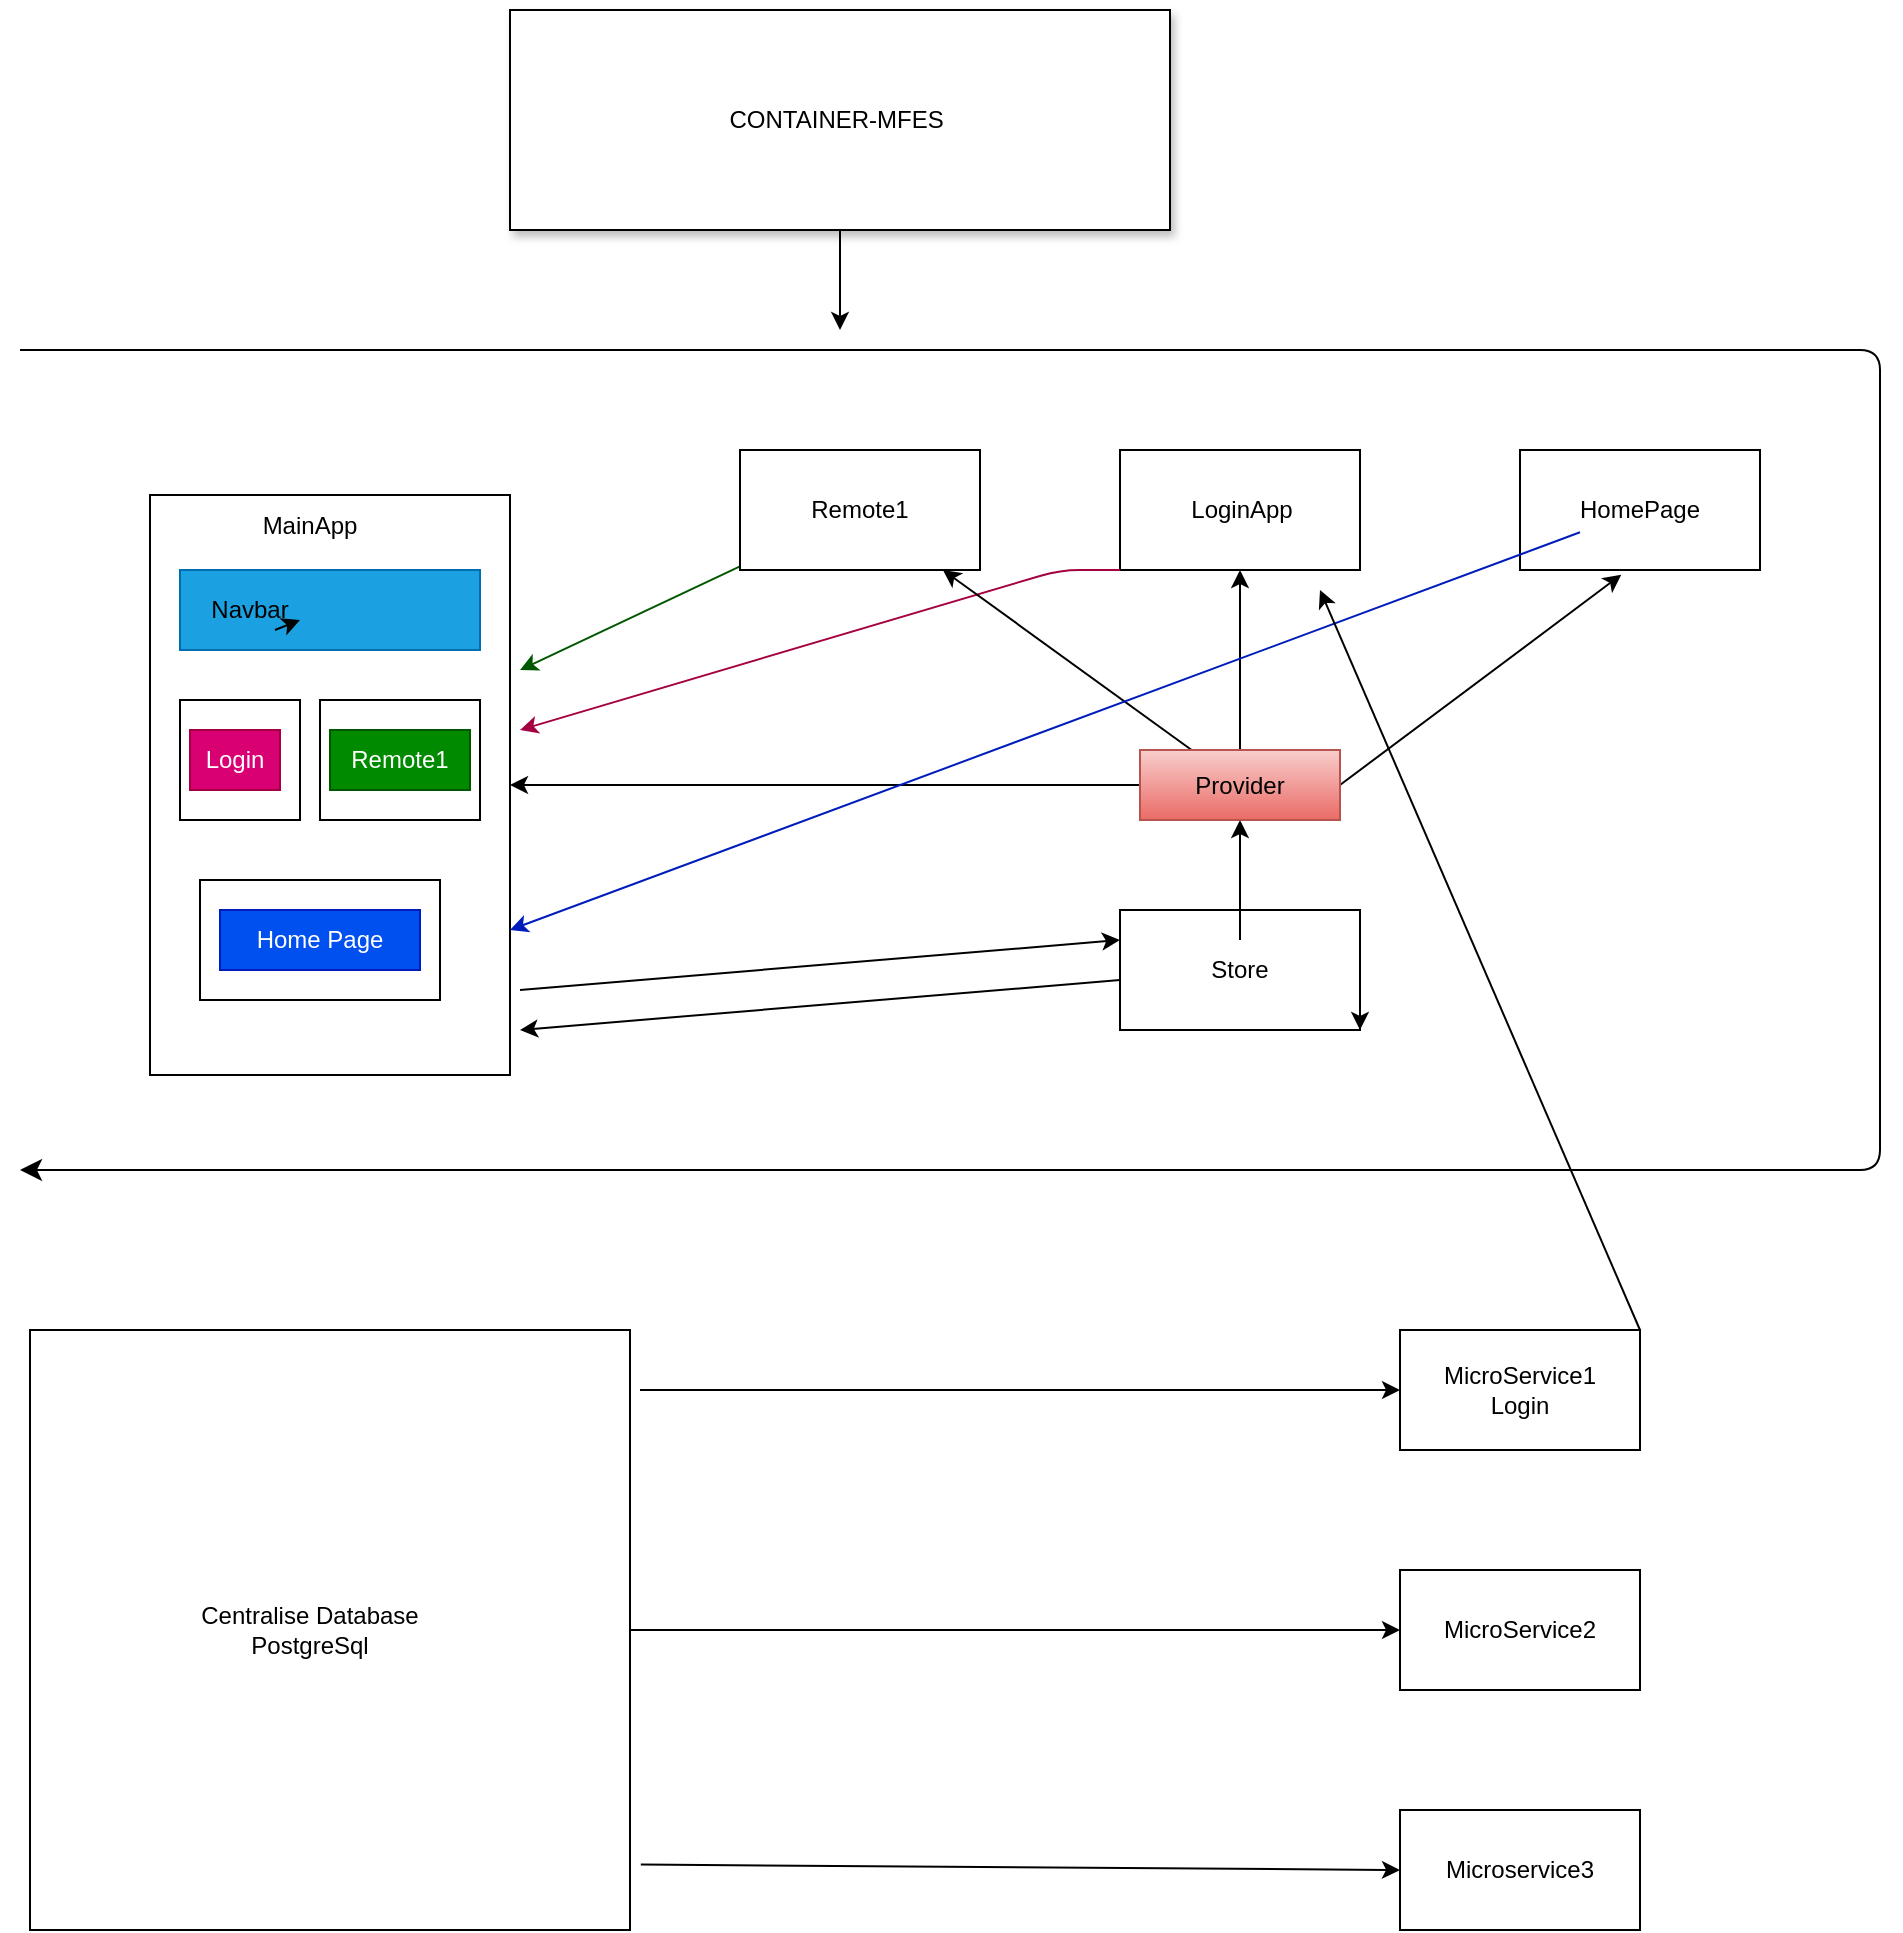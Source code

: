 <mxfile>
    <diagram id="sfSmC8WqF0x7chEFZ31b" name="Page-1">
        <mxGraphModel dx="1828" dy="1622" grid="1" gridSize="10" guides="1" tooltips="1" connect="1" arrows="1" fold="1" page="1" pageScale="1" pageWidth="850" pageHeight="1100" math="0" shadow="0">
            <root>
                <mxCell id="0"/>
                <mxCell id="1" parent="0"/>
                <mxCell id="51" style="edgeStyle=none;html=1;entryX=0;entryY=0.25;entryDx=0;entryDy=0;" parent="1" target="4" edge="1">
                    <mxGeometry relative="1" as="geometry">
                        <mxPoint x="250" y="390" as="sourcePoint"/>
                    </mxGeometry>
                </mxCell>
                <mxCell id="2" value="" style="whiteSpace=wrap;html=1;" parent="1" vertex="1">
                    <mxGeometry x="65" y="142.5" width="180" height="290" as="geometry"/>
                </mxCell>
                <mxCell id="3" value="MainApp" style="text;strokeColor=none;align=center;fillColor=none;html=1;verticalAlign=middle;whiteSpace=wrap;rounded=0;" parent="1" vertex="1">
                    <mxGeometry x="115" y="142.5" width="60" height="30" as="geometry"/>
                </mxCell>
                <mxCell id="47" style="edgeStyle=none;html=1;" parent="1" source="4" edge="1">
                    <mxGeometry relative="1" as="geometry">
                        <mxPoint x="250" y="410" as="targetPoint"/>
                    </mxGeometry>
                </mxCell>
                <mxCell id="4" value="" style="whiteSpace=wrap;html=1;" parent="1" vertex="1">
                    <mxGeometry x="550" y="350" width="120" height="60" as="geometry"/>
                </mxCell>
                <mxCell id="14" value="" style="edgeStyle=none;html=1;" parent="1" source="5" target="13" edge="1">
                    <mxGeometry relative="1" as="geometry"/>
                </mxCell>
                <mxCell id="30" style="edgeStyle=none;html=1;entryX=0.422;entryY=1.039;entryDx=0;entryDy=0;entryPerimeter=0;exitX=1;exitY=0.5;exitDx=0;exitDy=0;" parent="1" source="13" target="31" edge="1">
                    <mxGeometry relative="1" as="geometry">
                        <mxPoint x="791.088" y="220" as="targetPoint"/>
                    </mxGeometry>
                </mxCell>
                <mxCell id="5" value="Store" style="text;strokeColor=none;align=center;fillColor=none;html=1;verticalAlign=middle;whiteSpace=wrap;rounded=0;" parent="1" vertex="1">
                    <mxGeometry x="580" y="365" width="60" height="30" as="geometry"/>
                </mxCell>
                <mxCell id="42" value="" style="edgeStyle=none;html=1;fillColor=#008a00;strokeColor=#005700;" parent="1" source="6" edge="1">
                    <mxGeometry relative="1" as="geometry">
                        <mxPoint x="250" y="230" as="targetPoint"/>
                    </mxGeometry>
                </mxCell>
                <mxCell id="6" value="" style="whiteSpace=wrap;html=1;" parent="1" vertex="1">
                    <mxGeometry x="360" y="120" width="120" height="60" as="geometry"/>
                </mxCell>
                <mxCell id="7" value="Remote1" style="text;strokeColor=none;align=center;fillColor=none;html=1;verticalAlign=middle;whiteSpace=wrap;rounded=0;" parent="1" vertex="1">
                    <mxGeometry x="390" y="135" width="60" height="30" as="geometry"/>
                </mxCell>
                <mxCell id="9" value="" style="whiteSpace=wrap;html=1;" parent="1" vertex="1">
                    <mxGeometry x="550" y="120" width="120" height="60" as="geometry"/>
                </mxCell>
                <mxCell id="43" value="" style="edgeStyle=none;html=1;fillColor=#d80073;strokeColor=#A50040;" parent="1" edge="1">
                    <mxGeometry relative="1" as="geometry">
                        <mxPoint x="550" y="180" as="sourcePoint"/>
                        <mxPoint x="250" y="260" as="targetPoint"/>
                        <Array as="points">
                            <mxPoint x="520" y="180"/>
                        </Array>
                    </mxGeometry>
                </mxCell>
                <mxCell id="10" value="LoginApp" style="text;strokeColor=none;align=center;fillColor=none;html=1;verticalAlign=middle;whiteSpace=wrap;rounded=0;" parent="1" vertex="1">
                    <mxGeometry x="581" y="135" width="60" height="30" as="geometry"/>
                </mxCell>
                <mxCell id="15" value="" style="edgeStyle=none;html=1;" parent="1" source="13" target="6" edge="1">
                    <mxGeometry relative="1" as="geometry"/>
                </mxCell>
                <mxCell id="16" style="edgeStyle=none;html=1;entryX=0.5;entryY=1;entryDx=0;entryDy=0;" parent="1" source="13" target="9" edge="1">
                    <mxGeometry relative="1" as="geometry"/>
                </mxCell>
                <mxCell id="21" value="" style="edgeStyle=none;html=1;" parent="1" source="13" target="2" edge="1">
                    <mxGeometry relative="1" as="geometry">
                        <mxPoint x="270" y="190" as="targetPoint"/>
                    </mxGeometry>
                </mxCell>
                <mxCell id="13" value="Provider" style="text;strokeColor=#b85450;align=center;fillColor=#f8cecc;html=1;verticalAlign=middle;whiteSpace=wrap;rounded=0;gradientColor=#ea6b66;" parent="1" vertex="1">
                    <mxGeometry x="560" y="270" width="100" height="35" as="geometry"/>
                </mxCell>
                <mxCell id="23" value="" style="whiteSpace=wrap;html=1;fillColor=#1ba1e2;fontColor=#ffffff;strokeColor=#006EAF;" parent="1" vertex="1">
                    <mxGeometry x="80" y="180" width="150" height="40" as="geometry"/>
                </mxCell>
                <mxCell id="24" value="Navbar" style="text;strokeColor=none;align=center;fillColor=none;html=1;verticalAlign=middle;whiteSpace=wrap;rounded=0;" parent="1" vertex="1">
                    <mxGeometry x="90" y="190" width="50" height="20" as="geometry"/>
                </mxCell>
                <mxCell id="25" style="edgeStyle=none;html=1;exitX=0.75;exitY=1;exitDx=0;exitDy=0;entryX=1;entryY=0.75;entryDx=0;entryDy=0;" parent="1" source="24" target="24" edge="1">
                    <mxGeometry relative="1" as="geometry"/>
                </mxCell>
                <mxCell id="26" value="" style="whiteSpace=wrap;html=1;" parent="1" vertex="1">
                    <mxGeometry x="80" y="245" width="60" height="60" as="geometry"/>
                </mxCell>
                <mxCell id="27" value="" style="whiteSpace=wrap;html=1;" parent="1" vertex="1">
                    <mxGeometry x="150" y="245" width="80" height="60" as="geometry"/>
                </mxCell>
                <mxCell id="28" value="Login" style="text;strokeColor=#A50040;align=center;fillColor=#d80073;html=1;verticalAlign=middle;whiteSpace=wrap;rounded=0;fontColor=#ffffff;" parent="1" vertex="1">
                    <mxGeometry x="85" y="260" width="45" height="30" as="geometry"/>
                </mxCell>
                <mxCell id="29" value="Remote1" style="text;strokeColor=#005700;align=center;fillColor=#008a00;html=1;verticalAlign=middle;whiteSpace=wrap;rounded=0;fontColor=#ffffff;" parent="1" vertex="1">
                    <mxGeometry x="155" y="260" width="70" height="30" as="geometry"/>
                </mxCell>
                <mxCell id="31" value="" style="whiteSpace=wrap;html=1;" parent="1" vertex="1">
                    <mxGeometry x="750" y="120" width="120" height="60" as="geometry"/>
                </mxCell>
                <mxCell id="44" style="edgeStyle=none;html=1;entryX=1;entryY=0.75;entryDx=0;entryDy=0;fillColor=#0050ef;strokeColor=#001DBC;jumpSize=10;" parent="1" source="33" target="2" edge="1">
                    <mxGeometry relative="1" as="geometry"/>
                </mxCell>
                <mxCell id="33" value="HomePage" style="text;strokeColor=none;align=center;fillColor=none;html=1;verticalAlign=middle;whiteSpace=wrap;rounded=0;" parent="1" vertex="1">
                    <mxGeometry x="780" y="135" width="60" height="30" as="geometry"/>
                </mxCell>
                <mxCell id="34" value="" style="whiteSpace=wrap;html=1;" parent="1" vertex="1">
                    <mxGeometry x="90" y="335" width="120" height="60" as="geometry"/>
                </mxCell>
                <mxCell id="35" value="Home Page" style="text;strokeColor=#001DBC;align=center;fillColor=#0050ef;html=1;verticalAlign=middle;whiteSpace=wrap;rounded=0;fontColor=#ffffff;" parent="1" vertex="1">
                    <mxGeometry x="100" y="350" width="100" height="30" as="geometry"/>
                </mxCell>
                <mxCell id="39" value="" style="edgeStyle=segmentEdgeStyle;endArrow=classic;html=1;rounded=1;endSize=8;startSize=8;" parent="1" edge="1">
                    <mxGeometry width="50" height="50" relative="1" as="geometry">
                        <mxPoint y="70" as="sourcePoint"/>
                        <mxPoint y="480" as="targetPoint"/>
                        <Array as="points">
                            <mxPoint x="930" y="70"/>
                            <mxPoint x="930" y="480"/>
                        </Array>
                    </mxGeometry>
                </mxCell>
                <mxCell id="41" value="" style="edgeStyle=none;html=1;" parent="1" source="40" edge="1">
                    <mxGeometry relative="1" as="geometry">
                        <mxPoint x="410" y="60" as="targetPoint"/>
                    </mxGeometry>
                </mxCell>
                <mxCell id="40" value="CONTAINER-MFES&amp;nbsp;" style="whiteSpace=wrap;html=1;shadow=1;" parent="1" vertex="1">
                    <mxGeometry x="245" y="-100" width="330" height="110" as="geometry"/>
                </mxCell>
                <mxCell id="48" style="edgeStyle=none;html=1;exitX=1;exitY=0.75;exitDx=0;exitDy=0;entryX=1;entryY=1;entryDx=0;entryDy=0;" parent="1" source="4" target="4" edge="1">
                    <mxGeometry relative="1" as="geometry"/>
                </mxCell>
                <mxCell id="55" value="" style="edgeStyle=none;html=1;entryX=0;entryY=0.5;entryDx=0;entryDy=0;" parent="1" target="56" edge="1">
                    <mxGeometry relative="1" as="geometry">
                        <mxPoint x="310" y="590" as="sourcePoint"/>
                        <mxPoint x="680" y="580" as="targetPoint"/>
                    </mxGeometry>
                </mxCell>
                <mxCell id="63" style="edgeStyle=none;html=1;entryX=0;entryY=0.5;entryDx=0;entryDy=0;" parent="1" source="52" target="57" edge="1">
                    <mxGeometry relative="1" as="geometry"/>
                </mxCell>
                <mxCell id="64" style="edgeStyle=none;html=1;exitX=1.018;exitY=0.891;exitDx=0;exitDy=0;entryX=0;entryY=0.5;entryDx=0;entryDy=0;exitPerimeter=0;" parent="1" source="52" target="58" edge="1">
                    <mxGeometry relative="1" as="geometry"/>
                </mxCell>
                <mxCell id="52" value="" style="whiteSpace=wrap;html=1;" parent="1" vertex="1">
                    <mxGeometry x="5" y="560" width="300" height="300" as="geometry"/>
                </mxCell>
                <mxCell id="53" value="Centralise Database &lt;br&gt;PostgreSql" style="text;strokeColor=none;align=center;fillColor=none;html=1;verticalAlign=middle;whiteSpace=wrap;rounded=0;" parent="1" vertex="1">
                    <mxGeometry x="50" y="660" width="190" height="100" as="geometry"/>
                </mxCell>
                <mxCell id="56" value="" style="whiteSpace=wrap;html=1;" parent="1" vertex="1">
                    <mxGeometry x="690" y="560" width="120" height="60" as="geometry"/>
                </mxCell>
                <mxCell id="57" value="" style="whiteSpace=wrap;html=1;" parent="1" vertex="1">
                    <mxGeometry x="690" y="680" width="120" height="60" as="geometry"/>
                </mxCell>
                <mxCell id="58" value="" style="whiteSpace=wrap;html=1;" parent="1" vertex="1">
                    <mxGeometry x="690" y="800" width="120" height="60" as="geometry"/>
                </mxCell>
                <mxCell id="68" value="" style="edgeStyle=none;html=1;exitX=1;exitY=0;exitDx=0;exitDy=0;" parent="1" source="56" edge="1">
                    <mxGeometry relative="1" as="geometry">
                        <mxPoint x="650" y="190" as="targetPoint"/>
                    </mxGeometry>
                </mxCell>
                <mxCell id="59" value="MicroService1 Login&lt;br&gt;" style="text;strokeColor=none;align=center;fillColor=none;html=1;verticalAlign=middle;whiteSpace=wrap;rounded=0;" parent="1" vertex="1">
                    <mxGeometry x="720" y="575" width="60" height="30" as="geometry"/>
                </mxCell>
                <mxCell id="60" value="MicroService2&lt;br&gt;" style="text;strokeColor=none;align=center;fillColor=none;html=1;verticalAlign=middle;whiteSpace=wrap;rounded=0;" parent="1" vertex="1">
                    <mxGeometry x="720" y="695" width="60" height="30" as="geometry"/>
                </mxCell>
                <mxCell id="62" value="Microservice3" style="text;strokeColor=none;align=center;fillColor=none;html=1;verticalAlign=middle;whiteSpace=wrap;rounded=0;" parent="1" vertex="1">
                    <mxGeometry x="720" y="815" width="60" height="30" as="geometry"/>
                </mxCell>
            </root>
        </mxGraphModel>
    </diagram>
</mxfile>